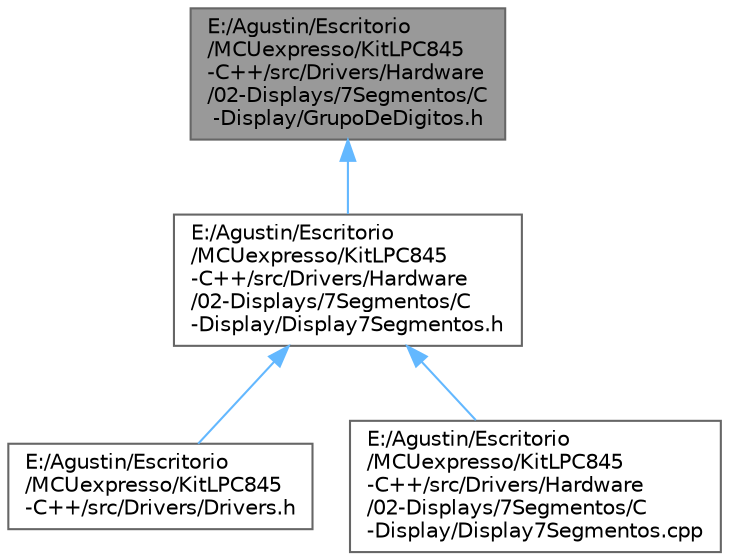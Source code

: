 digraph "E:/Agustin/Escritorio/MCUexpresso/KitLPC845-C++/src/Drivers/Hardware/02-Displays/7Segmentos/C-Display/GrupoDeDigitos.h"
{
 // LATEX_PDF_SIZE
  bgcolor="transparent";
  edge [fontname=Helvetica,fontsize=10,labelfontname=Helvetica,labelfontsize=10];
  node [fontname=Helvetica,fontsize=10,shape=box,height=0.2,width=0.4];
  Node1 [id="Node000001",label="E:/Agustin/Escritorio\l/MCUexpresso/KitLPC845\l-C++/src/Drivers/Hardware\l/02-Displays/7Segmentos/C\l-Display/GrupoDeDigitos.h",height=0.2,width=0.4,color="gray40", fillcolor="grey60", style="filled", fontcolor="black",tooltip="Clase para la agrupación de dígitos."];
  Node1 -> Node2 [id="edge1_Node000001_Node000002",dir="back",color="steelblue1",style="solid",tooltip=" "];
  Node2 [id="Node000002",label="E:/Agustin/Escritorio\l/MCUexpresso/KitLPC845\l-C++/src/Drivers/Hardware\l/02-Displays/7Segmentos/C\l-Display/Display7Segmentos.h",height=0.2,width=0.4,color="grey40", fillcolor="white", style="filled",URL="$_display7_segmentos_8h.html",tooltip="Clase para la creación de displays de 7 segmentos."];
  Node2 -> Node3 [id="edge2_Node000002_Node000003",dir="back",color="steelblue1",style="solid",tooltip=" "];
  Node3 [id="Node000003",label="E:/Agustin/Escritorio\l/MCUexpresso/KitLPC845\l-C++/src/Drivers/Drivers.h",height=0.2,width=0.4,color="grey40", fillcolor="white", style="filled",URL="$_drivers_8h.html",tooltip="Archivo Master con todos los includes de perifericos del Kit."];
  Node2 -> Node4 [id="edge3_Node000002_Node000004",dir="back",color="steelblue1",style="solid",tooltip=" "];
  Node4 [id="Node000004",label="E:/Agustin/Escritorio\l/MCUexpresso/KitLPC845\l-C++/src/Drivers/Hardware\l/02-Displays/7Segmentos/C\l-Display/Display7Segmentos.cpp",height=0.2,width=0.4,color="grey40", fillcolor="white", style="filled",URL="$_display7_segmentos_8cpp.html",tooltip="Clase para la creación de displays de 7 segmentos."];
}
